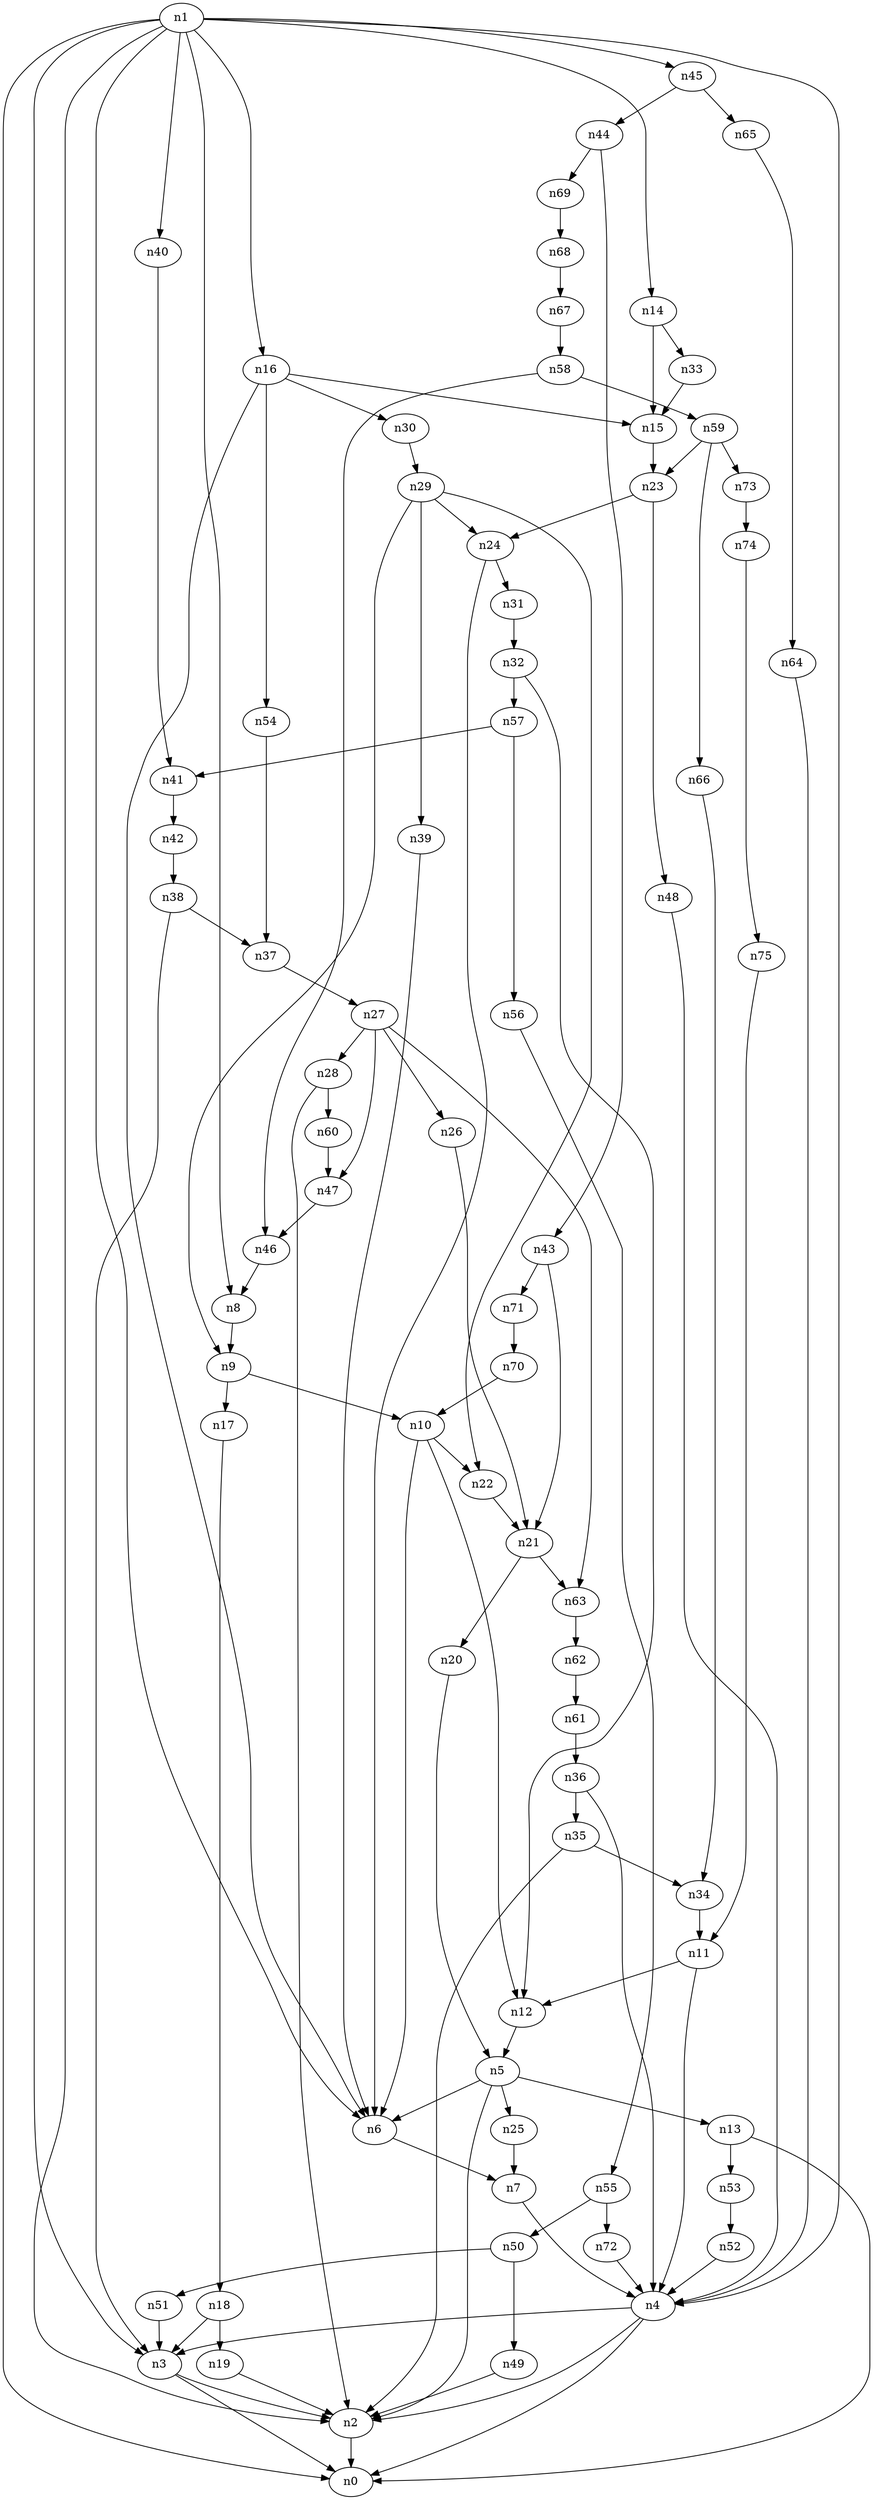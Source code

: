 digraph G {
	n1 -> n0	 [_graphml_id=e0];
	n1 -> n2	 [_graphml_id=e1];
	n1 -> n3	 [_graphml_id=e6];
	n1 -> n4	 [_graphml_id=e9];
	n1 -> n6	 [_graphml_id=e12];
	n1 -> n8	 [_graphml_id=e15];
	n1 -> n14	 [_graphml_id=e25];
	n1 -> n16	 [_graphml_id=e55];
	n1 -> n40	 [_graphml_id=e66];
	n1 -> n45	 [_graphml_id=e73];
	n2 -> n0	 [_graphml_id=e5];
	n3 -> n0	 [_graphml_id=e8];
	n3 -> n2	 [_graphml_id=e2];
	n4 -> n0	 [_graphml_id=e4];
	n4 -> n2	 [_graphml_id=e7];
	n4 -> n3	 [_graphml_id=e3];
	n5 -> n2	 [_graphml_id=e10];
	n5 -> n6	 [_graphml_id=e11];
	n5 -> n13	 [_graphml_id=e22];
	n5 -> n25	 [_graphml_id=e41];
	n6 -> n7	 [_graphml_id=e14];
	n7 -> n4	 [_graphml_id=e13];
	n8 -> n9	 [_graphml_id=e16];
	n9 -> n10	 [_graphml_id=e17];
	n9 -> n17	 [_graphml_id=e29];
	n10 -> n6	 [_graphml_id=e18];
	n10 -> n12	 [_graphml_id=e21];
	n10 -> n22	 [_graphml_id=e37];
	n11 -> n4	 [_graphml_id=e19];
	n11 -> n12	 [_graphml_id=e20];
	n12 -> n5	 [_graphml_id=e24];
	n13 -> n0	 [_graphml_id=e23];
	n13 -> n53	 [_graphml_id=e86];
	n14 -> n15	 [_graphml_id=e26];
	n14 -> n33	 [_graphml_id=e54];
	n15 -> n23	 [_graphml_id=e38];
	n16 -> n6	 [_graphml_id=e28];
	n16 -> n15	 [_graphml_id=e27];
	n16 -> n30	 [_graphml_id=e49];
	n16 -> n54	 [_graphml_id=e88];
	n17 -> n18	 [_graphml_id=e30];
	n18 -> n3	 [_graphml_id=e31];
	n18 -> n19	 [_graphml_id=e33];
	n19 -> n2	 [_graphml_id=e32];
	n20 -> n5	 [_graphml_id=e34];
	n21 -> n20	 [_graphml_id=e35];
	n21 -> n63	 [_graphml_id=e102];
	n22 -> n21	 [_graphml_id=e36];
	n23 -> n24	 [_graphml_id=e39];
	n23 -> n48	 [_graphml_id=e77];
	n24 -> n6	 [_graphml_id=e40];
	n24 -> n31	 [_graphml_id=e50];
	n25 -> n7	 [_graphml_id=e42];
	n26 -> n21	 [_graphml_id=e43];
	n27 -> n26	 [_graphml_id=e44];
	n27 -> n28	 [_graphml_id=e45];
	n27 -> n47	 [_graphml_id=e76];
	n27 -> n63	 [_graphml_id=e108];
	n28 -> n2	 [_graphml_id=e46];
	n28 -> n60	 [_graphml_id=e97];
	n29 -> n9	 [_graphml_id=e118];
	n29 -> n22	 [_graphml_id=e47];
	n29 -> n24	 [_graphml_id=e79];
	n29 -> n39	 [_graphml_id=e64];
	n30 -> n29	 [_graphml_id=e48];
	n31 -> n32	 [_graphml_id=e51];
	n32 -> n12	 [_graphml_id=e52];
	n32 -> n57	 [_graphml_id=e92];
	n33 -> n15	 [_graphml_id=e53];
	n34 -> n11	 [_graphml_id=e56];
	n35 -> n2	 [_graphml_id=e65];
	n35 -> n34	 [_graphml_id=e57];
	n36 -> n4	 [_graphml_id=e59];
	n36 -> n35	 [_graphml_id=e58];
	n37 -> n27	 [_graphml_id=e60];
	n38 -> n3	 [_graphml_id=e62];
	n38 -> n37	 [_graphml_id=e61];
	n39 -> n6	 [_graphml_id=e63];
	n40 -> n41	 [_graphml_id=e67];
	n41 -> n42	 [_graphml_id=e68];
	n42 -> n38	 [_graphml_id=e69];
	n43 -> n21	 [_graphml_id=e70];
	n43 -> n71	 [_graphml_id=e115];
	n44 -> n43	 [_graphml_id=e71];
	n44 -> n69	 [_graphml_id=e112];
	n45 -> n44	 [_graphml_id=e72];
	n45 -> n65	 [_graphml_id=e105];
	n46 -> n8	 [_graphml_id=e74];
	n47 -> n46	 [_graphml_id=e75];
	n48 -> n4	 [_graphml_id=e78];
	n49 -> n2	 [_graphml_id=e80];
	n50 -> n49	 [_graphml_id=e81];
	n50 -> n51	 [_graphml_id=e82];
	n51 -> n3	 [_graphml_id=e83];
	n52 -> n4	 [_graphml_id=e84];
	n53 -> n52	 [_graphml_id=e85];
	n54 -> n37	 [_graphml_id=e87];
	n55 -> n50	 [_graphml_id=e89];
	n55 -> n72	 [_graphml_id=e116];
	n56 -> n55	 [_graphml_id=e90];
	n57 -> n41	 [_graphml_id=e98];
	n57 -> n56	 [_graphml_id=e91];
	n58 -> n46	 [_graphml_id=e93];
	n58 -> n59	 [_graphml_id=e94];
	n59 -> n23	 [_graphml_id=e95];
	n59 -> n66	 [_graphml_id=e106];
	n59 -> n73	 [_graphml_id=e119];
	n60 -> n47	 [_graphml_id=e96];
	n61 -> n36	 [_graphml_id=e99];
	n62 -> n61	 [_graphml_id=e100];
	n63 -> n62	 [_graphml_id=e101];
	n64 -> n4	 [_graphml_id=e103];
	n65 -> n64	 [_graphml_id=e104];
	n66 -> n34	 [_graphml_id=e107];
	n67 -> n58	 [_graphml_id=e109];
	n68 -> n67	 [_graphml_id=e110];
	n69 -> n68	 [_graphml_id=e111];
	n70 -> n10	 [_graphml_id=e113];
	n71 -> n70	 [_graphml_id=e114];
	n72 -> n4	 [_graphml_id=e117];
	n73 -> n74	 [_graphml_id=e120];
	n74 -> n75	 [_graphml_id=e121];
	n75 -> n11	 [_graphml_id=e122];
}
